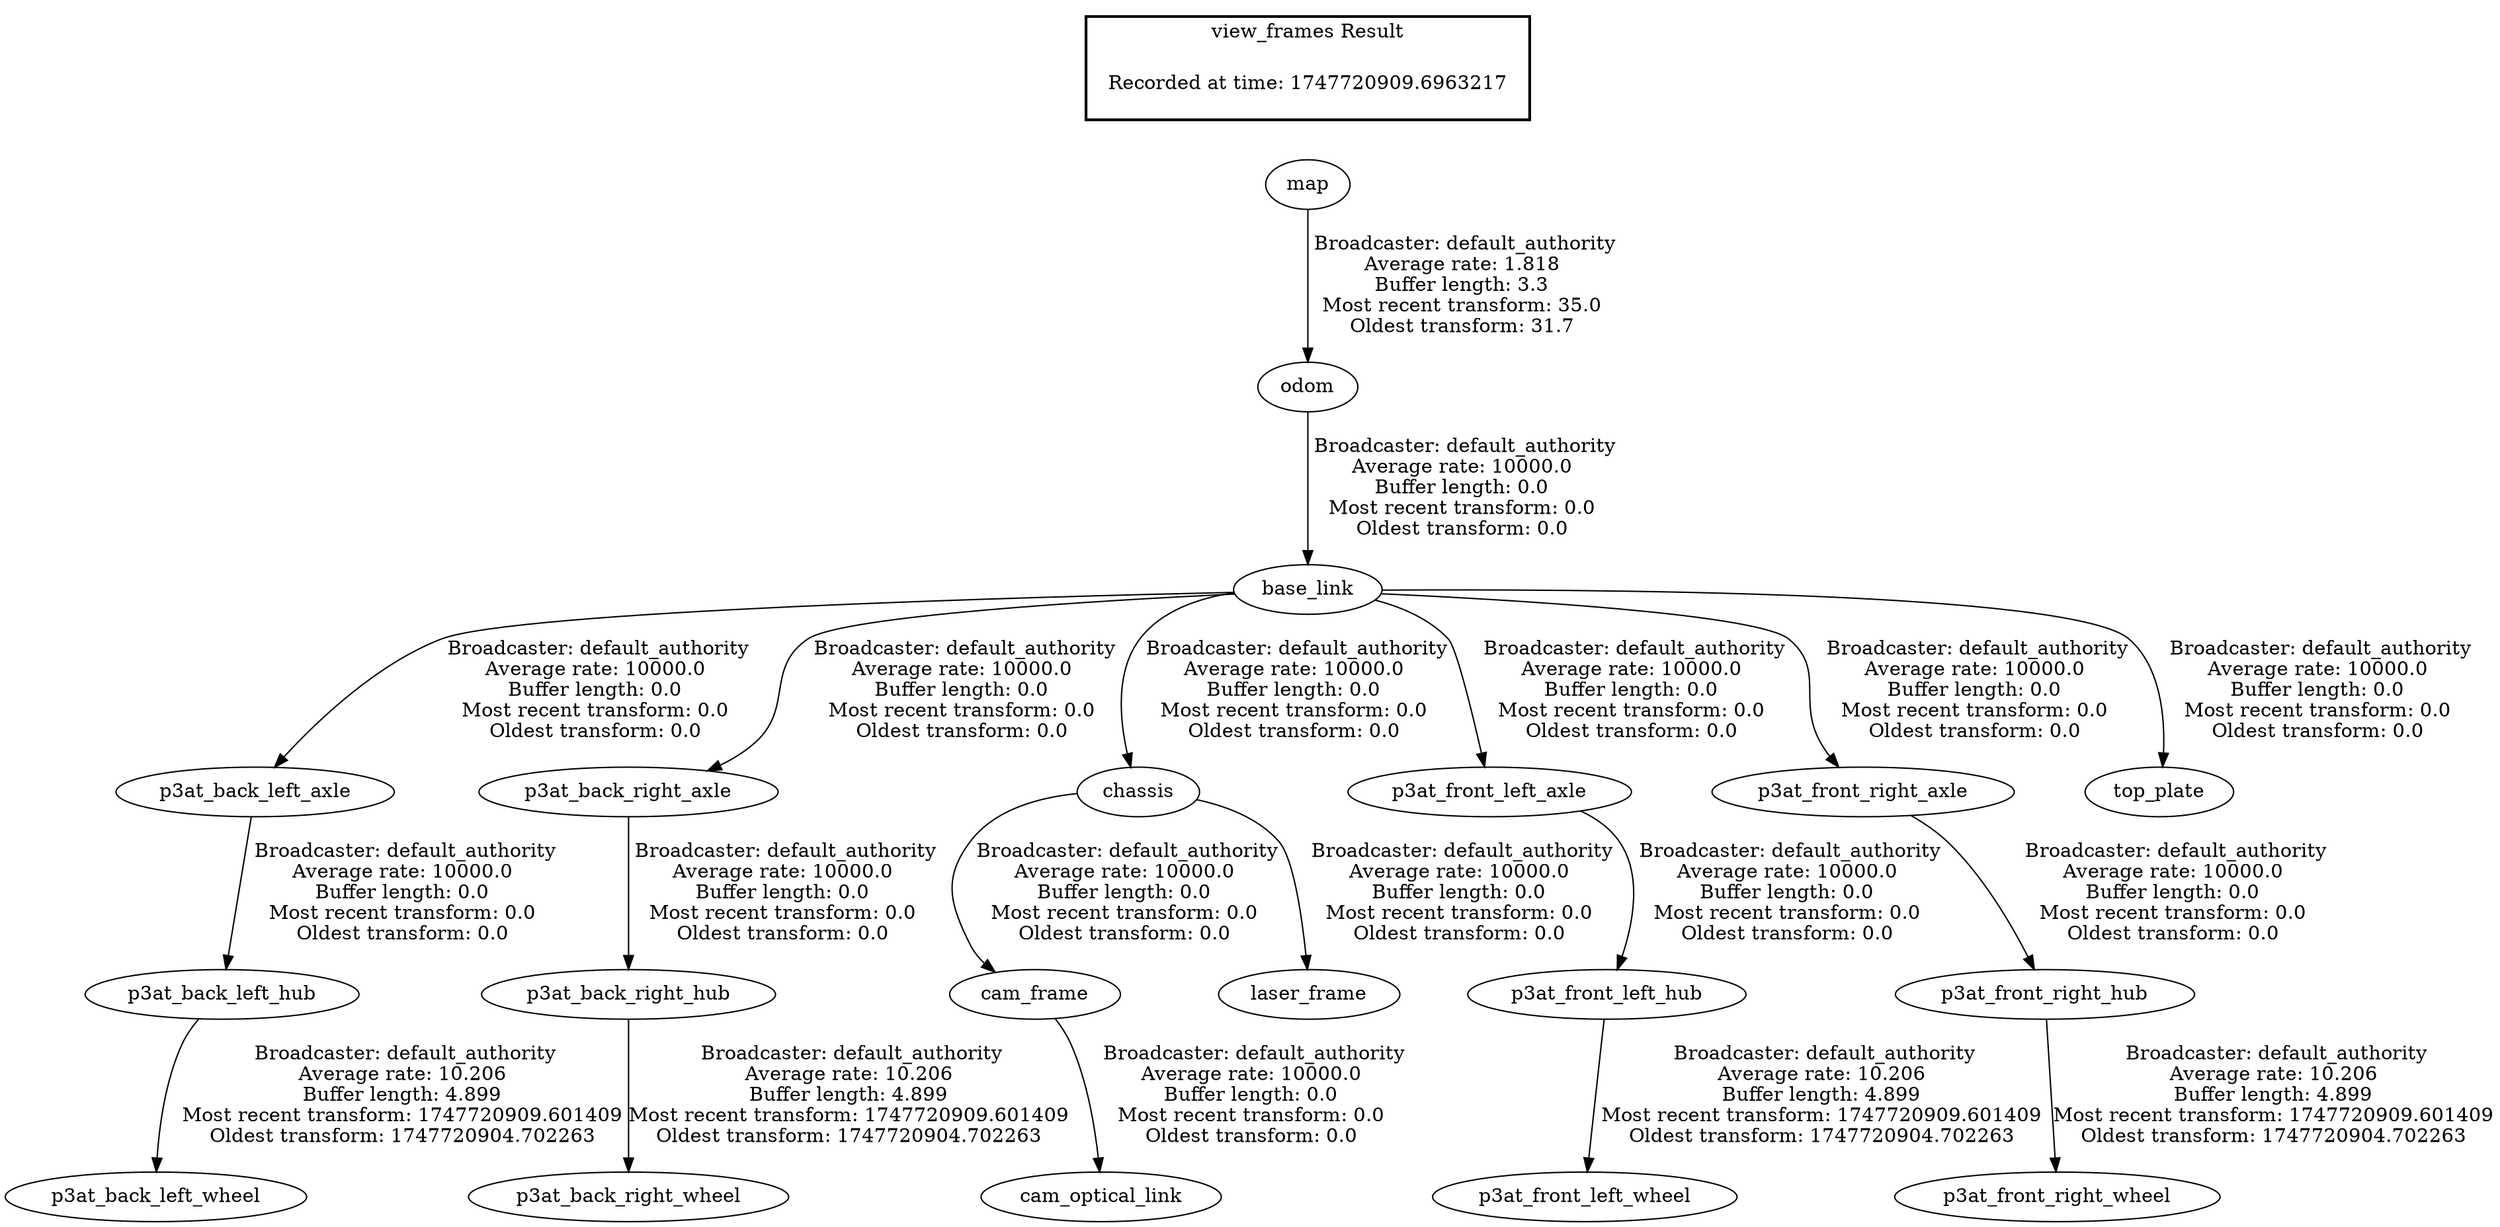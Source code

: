 digraph G {
"map" -> "odom"[label=" Broadcaster: default_authority\nAverage rate: 1.818\nBuffer length: 3.3\nMost recent transform: 35.0\nOldest transform: 31.7\n"];
"base_link" -> "p3at_back_left_axle"[label=" Broadcaster: default_authority\nAverage rate: 10000.0\nBuffer length: 0.0\nMost recent transform: 0.0\nOldest transform: 0.0\n"];
"odom" -> "base_link"[label=" Broadcaster: default_authority\nAverage rate: 10000.0\nBuffer length: 0.0\nMost recent transform: 0.0\nOldest transform: 0.0\n"];
"p3at_back_left_axle" -> "p3at_back_left_hub"[label=" Broadcaster: default_authority\nAverage rate: 10000.0\nBuffer length: 0.0\nMost recent transform: 0.0\nOldest transform: 0.0\n"];
"base_link" -> "p3at_back_right_axle"[label=" Broadcaster: default_authority\nAverage rate: 10000.0\nBuffer length: 0.0\nMost recent transform: 0.0\nOldest transform: 0.0\n"];
"p3at_back_right_axle" -> "p3at_back_right_hub"[label=" Broadcaster: default_authority\nAverage rate: 10000.0\nBuffer length: 0.0\nMost recent transform: 0.0\nOldest transform: 0.0\n"];
"base_link" -> "chassis"[label=" Broadcaster: default_authority\nAverage rate: 10000.0\nBuffer length: 0.0\nMost recent transform: 0.0\nOldest transform: 0.0\n"];
"base_link" -> "p3at_front_left_axle"[label=" Broadcaster: default_authority\nAverage rate: 10000.0\nBuffer length: 0.0\nMost recent transform: 0.0\nOldest transform: 0.0\n"];
"p3at_front_left_axle" -> "p3at_front_left_hub"[label=" Broadcaster: default_authority\nAverage rate: 10000.0\nBuffer length: 0.0\nMost recent transform: 0.0\nOldest transform: 0.0\n"];
"base_link" -> "p3at_front_right_axle"[label=" Broadcaster: default_authority\nAverage rate: 10000.0\nBuffer length: 0.0\nMost recent transform: 0.0\nOldest transform: 0.0\n"];
"p3at_front_right_axle" -> "p3at_front_right_hub"[label=" Broadcaster: default_authority\nAverage rate: 10000.0\nBuffer length: 0.0\nMost recent transform: 0.0\nOldest transform: 0.0\n"];
"chassis" -> "cam_frame"[label=" Broadcaster: default_authority\nAverage rate: 10000.0\nBuffer length: 0.0\nMost recent transform: 0.0\nOldest transform: 0.0\n"];
"cam_frame" -> "cam_optical_link"[label=" Broadcaster: default_authority\nAverage rate: 10000.0\nBuffer length: 0.0\nMost recent transform: 0.0\nOldest transform: 0.0\n"];
"base_link" -> "top_plate"[label=" Broadcaster: default_authority\nAverage rate: 10000.0\nBuffer length: 0.0\nMost recent transform: 0.0\nOldest transform: 0.0\n"];
"chassis" -> "laser_frame"[label=" Broadcaster: default_authority\nAverage rate: 10000.0\nBuffer length: 0.0\nMost recent transform: 0.0\nOldest transform: 0.0\n"];
"p3at_back_left_hub" -> "p3at_back_left_wheel"[label=" Broadcaster: default_authority\nAverage rate: 10.206\nBuffer length: 4.899\nMost recent transform: 1747720909.601409\nOldest transform: 1747720904.702263\n"];
"p3at_back_right_hub" -> "p3at_back_right_wheel"[label=" Broadcaster: default_authority\nAverage rate: 10.206\nBuffer length: 4.899\nMost recent transform: 1747720909.601409\nOldest transform: 1747720904.702263\n"];
"p3at_front_left_hub" -> "p3at_front_left_wheel"[label=" Broadcaster: default_authority\nAverage rate: 10.206\nBuffer length: 4.899\nMost recent transform: 1747720909.601409\nOldest transform: 1747720904.702263\n"];
"p3at_front_right_hub" -> "p3at_front_right_wheel"[label=" Broadcaster: default_authority\nAverage rate: 10.206\nBuffer length: 4.899\nMost recent transform: 1747720909.601409\nOldest transform: 1747720904.702263\n"];
edge [style=invis];
 subgraph cluster_legend { style=bold; color=black; label ="view_frames Result";
"Recorded at time: 1747720909.6963217"[ shape=plaintext ] ;
}->"map";
}